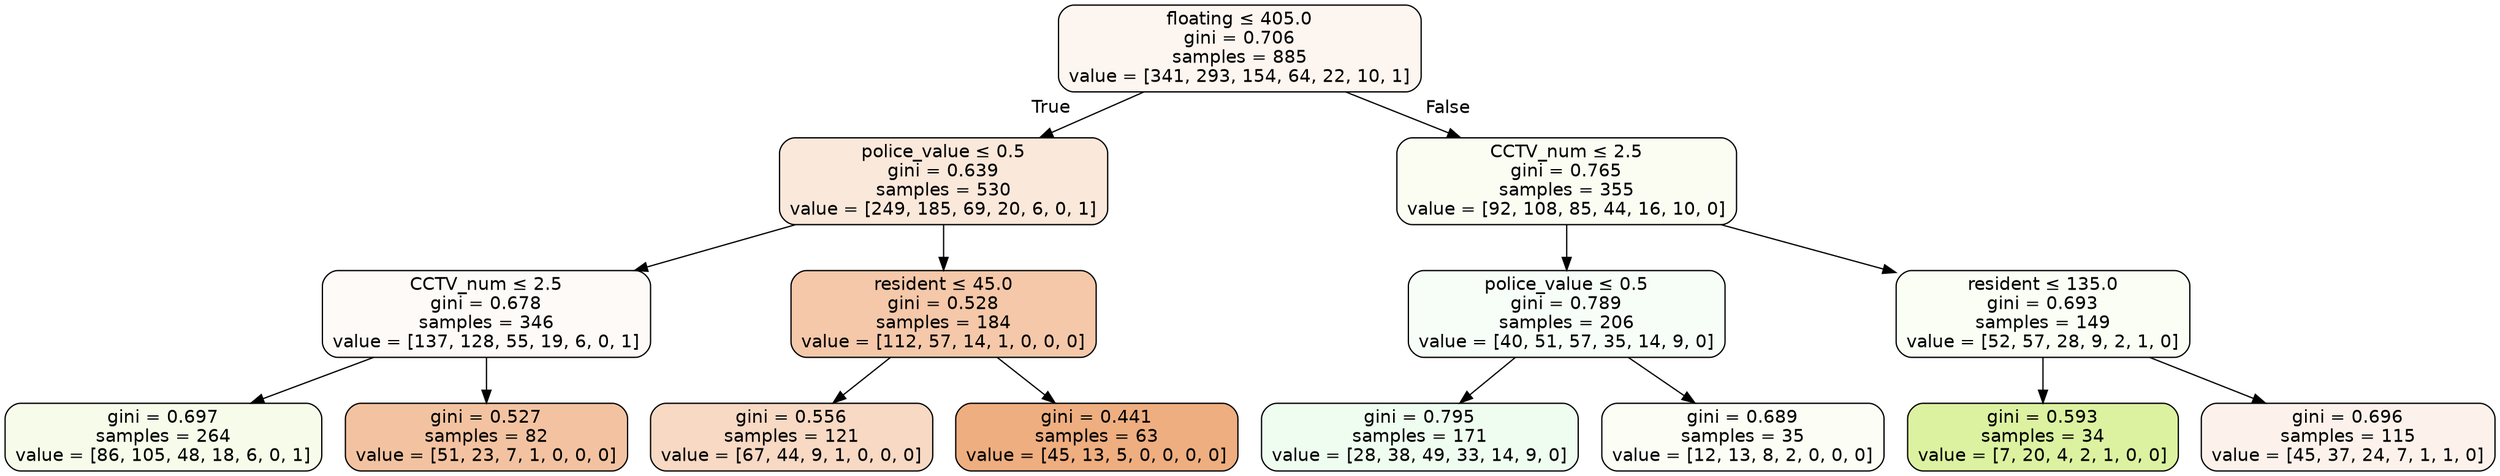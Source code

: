 digraph Tree {
node [shape=box, style="filled, rounded", color="black", fontname=helvetica] ;
edge [fontname=helvetica] ;
0 [label=<floating &le; 405.0<br/>gini = 0.706<br/>samples = 885<br/>value = [341, 293, 154, 64, 22, 10, 1]>, fillcolor="#fdf5ef"] ;
1 [label=<police_value &le; 0.5<br/>gini = 0.639<br/>samples = 530<br/>value = [249, 185, 69, 20, 6, 0, 1]>, fillcolor="#fae8da"] ;
0 -> 1 [labeldistance=2.5, labelangle=45, headlabel="True"] ;
2 [label=<CCTV_num &le; 2.5<br/>gini = 0.678<br/>samples = 346<br/>value = [137, 128, 55, 19, 6, 0, 1]>, fillcolor="#fefaf7"] ;
1 -> 2 ;
3 [label=<gini = 0.697<br/>samples = 264<br/>value = [86, 105, 48, 18, 6, 0, 1]>, fillcolor="#f7fcea"] ;
2 -> 3 ;
4 [label=<gini = 0.527<br/>samples = 82<br/>value = [51, 23, 7, 1, 0, 0, 0]>, fillcolor="#f3c3a1"] ;
2 -> 4 ;
5 [label=<resident &le; 45.0<br/>gini = 0.528<br/>samples = 184<br/>value = [112, 57, 14, 1, 0, 0, 0]>, fillcolor="#f4c8a9"] ;
1 -> 5 ;
6 [label=<gini = 0.556<br/>samples = 121<br/>value = [67, 44, 9, 1, 0, 0, 0]>, fillcolor="#f7d9c4"] ;
5 -> 6 ;
7 [label=<gini = 0.441<br/>samples = 63<br/>value = [45, 13, 5, 0, 0, 0, 0]>, fillcolor="#eeae80"] ;
5 -> 7 ;
8 [label=<CCTV_num &le; 2.5<br/>gini = 0.765<br/>samples = 355<br/>value = [92, 108, 85, 44, 16, 10, 0]>, fillcolor="#fbfdf3"] ;
0 -> 8 [labeldistance=2.5, labelangle=-45, headlabel="False"] ;
9 [label=<police_value &le; 0.5<br/>gini = 0.789<br/>samples = 206<br/>value = [40, 51, 57, 35, 14, 9, 0]>, fillcolor="#f7fef8"] ;
8 -> 9 ;
10 [label=<gini = 0.795<br/>samples = 171<br/>value = [28, 38, 49, 33, 14, 9, 0]>, fillcolor="#effdf0"] ;
9 -> 10 ;
11 [label=<gini = 0.689<br/>samples = 35<br/>value = [12, 13, 8, 2, 0, 0, 0]>, fillcolor="#fcfef6"] ;
9 -> 11 ;
12 [label=<resident &le; 135.0<br/>gini = 0.693<br/>samples = 149<br/>value = [52, 57, 28, 9, 2, 1, 0]>, fillcolor="#fbfef5"] ;
8 -> 12 ;
13 [label=<gini = 0.593<br/>samples = 34<br/>value = [7, 20, 4, 2, 1, 0, 0]>, fillcolor="#dcf2a0"] ;
12 -> 13 ;
14 [label=<gini = 0.696<br/>samples = 115<br/>value = [45, 37, 24, 7, 1, 1, 0]>, fillcolor="#fcf2eb"] ;
12 -> 14 ;
}